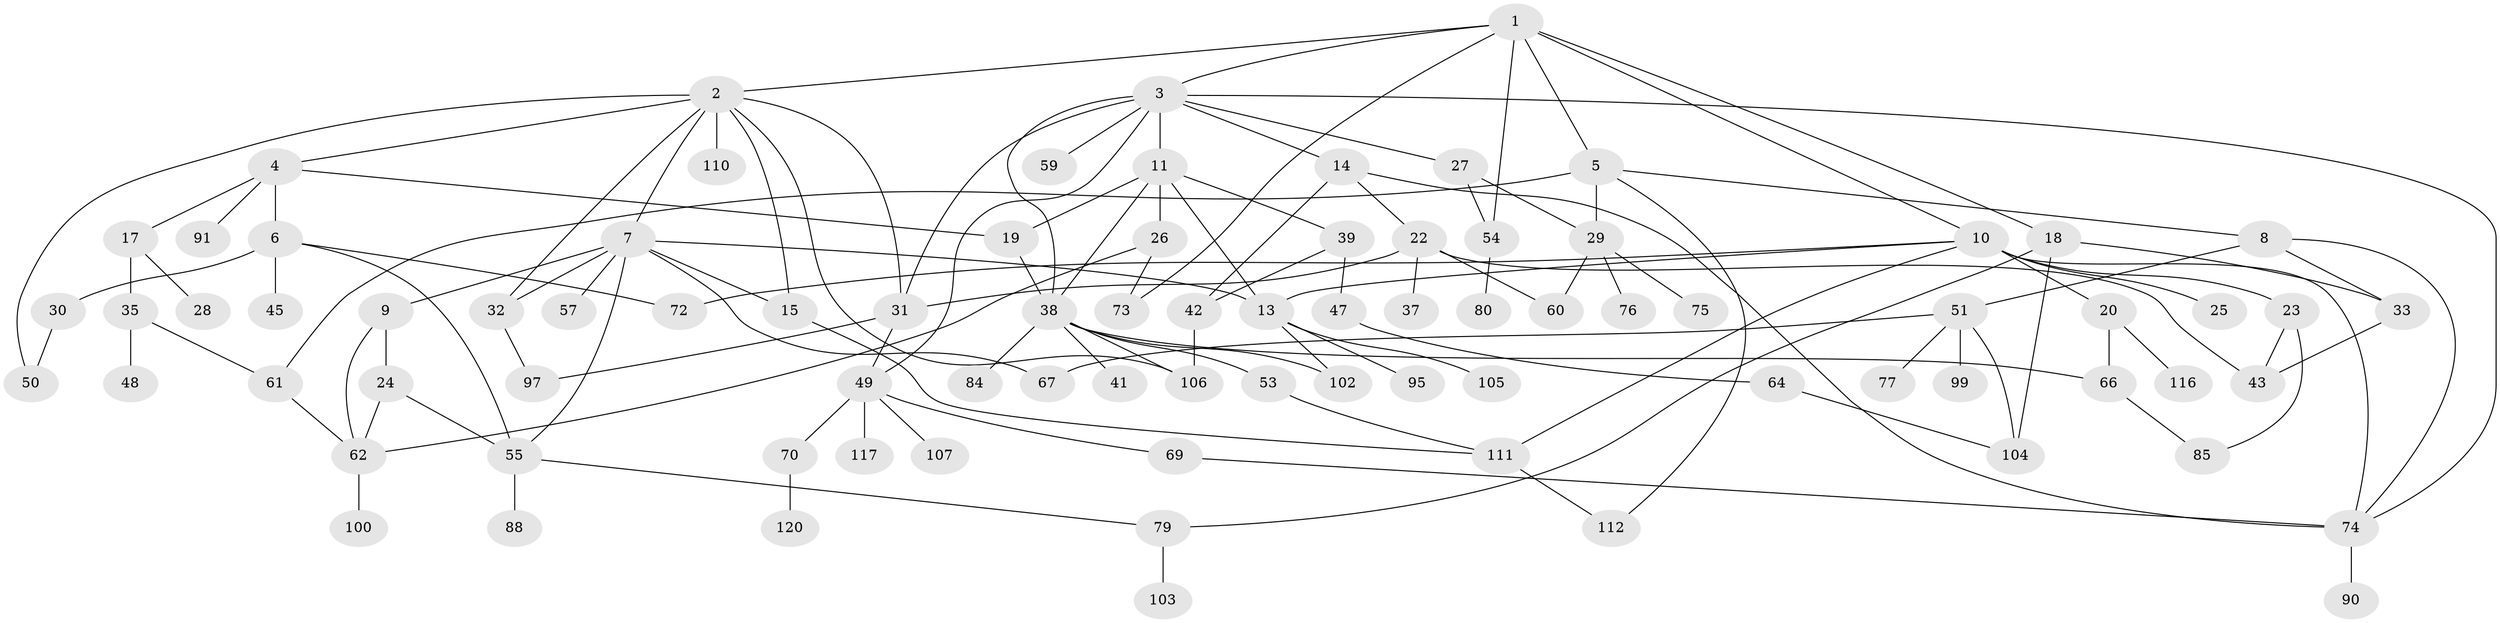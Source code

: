 // original degree distribution, {7: 0.02459016393442623, 6: 0.03278688524590164, 4: 0.12295081967213115, 5: 0.07377049180327869, 8: 0.00819672131147541, 3: 0.21311475409836064, 2: 0.2459016393442623, 1: 0.2786885245901639}
// Generated by graph-tools (version 1.1) at 2025/41/03/06/25 10:41:28]
// undirected, 85 vertices, 127 edges
graph export_dot {
graph [start="1"]
  node [color=gray90,style=filled];
  1;
  2 [super="+101"];
  3 [super="+12"];
  4 [super="+115"];
  5 [super="+58"];
  6 [super="+56"];
  7 [super="+63"];
  8 [super="+44"];
  9 [super="+40"];
  10 [super="+78"];
  11 [super="+16"];
  13 [super="+96"];
  14 [super="+68"];
  15 [super="+83"];
  17 [super="+21"];
  18 [super="+65"];
  19 [super="+108"];
  20 [super="+113"];
  22 [super="+109"];
  23 [super="+34"];
  24;
  25;
  26 [super="+93"];
  27;
  28;
  29 [super="+36"];
  30;
  31;
  32 [super="+87"];
  33 [super="+98"];
  35;
  37;
  38 [super="+46"];
  39 [super="+118"];
  41;
  42;
  43 [super="+119"];
  45;
  47 [super="+86"];
  48;
  49 [super="+52"];
  50;
  51 [super="+92"];
  53;
  54;
  55 [super="+82"];
  57;
  59 [super="+122"];
  60 [super="+89"];
  61 [super="+94"];
  62;
  64;
  66 [super="+71"];
  67;
  69;
  70;
  72;
  73;
  74 [super="+81"];
  75;
  76;
  77;
  79;
  80;
  84;
  85;
  88;
  90;
  91;
  95;
  97 [super="+121"];
  99;
  100;
  102;
  103;
  104;
  105;
  106 [super="+114"];
  107;
  110;
  111;
  112;
  116;
  117;
  120;
  1 -- 2;
  1 -- 3;
  1 -- 5;
  1 -- 10;
  1 -- 18;
  1 -- 73;
  1 -- 54;
  2 -- 4;
  2 -- 7;
  2 -- 15;
  2 -- 32;
  2 -- 50;
  2 -- 106;
  2 -- 110;
  2 -- 31;
  3 -- 11;
  3 -- 14;
  3 -- 31;
  3 -- 74;
  3 -- 38;
  3 -- 27;
  3 -- 59;
  3 -- 49;
  4 -- 6;
  4 -- 17;
  4 -- 91;
  4 -- 19;
  5 -- 8;
  5 -- 112;
  5 -- 61;
  5 -- 29;
  6 -- 30;
  6 -- 45;
  6 -- 55;
  6 -- 72;
  7 -- 9;
  7 -- 57;
  7 -- 67;
  7 -- 15;
  7 -- 55;
  7 -- 13;
  7 -- 32;
  8 -- 33;
  8 -- 74;
  8 -- 51;
  9 -- 24;
  9 -- 62;
  10 -- 13;
  10 -- 20;
  10 -- 23;
  10 -- 25;
  10 -- 111;
  10 -- 74 [weight=2];
  10 -- 72;
  11 -- 19;
  11 -- 39;
  11 -- 13;
  11 -- 26;
  11 -- 38;
  13 -- 95;
  13 -- 105;
  13 -- 102;
  14 -- 22;
  14 -- 42;
  14 -- 74;
  15 -- 111;
  17 -- 35;
  17 -- 28;
  18 -- 33;
  18 -- 79;
  18 -- 104;
  19 -- 38;
  20 -- 66;
  20 -- 116;
  22 -- 37;
  22 -- 60;
  22 -- 31;
  22 -- 43;
  23 -- 43;
  23 -- 85;
  24 -- 62;
  24 -- 55;
  26 -- 73;
  26 -- 62;
  27 -- 29;
  27 -- 54;
  29 -- 75;
  29 -- 76;
  29 -- 60;
  30 -- 50;
  31 -- 49;
  31 -- 97;
  32 -- 97;
  33 -- 43;
  35 -- 48;
  35 -- 61;
  38 -- 41;
  38 -- 53;
  38 -- 66;
  38 -- 84;
  38 -- 102;
  38 -- 106;
  39 -- 42;
  39 -- 47;
  42 -- 106;
  47 -- 64;
  49 -- 117;
  49 -- 69;
  49 -- 70;
  49 -- 107;
  51 -- 77;
  51 -- 104;
  51 -- 99;
  51 -- 67;
  53 -- 111;
  54 -- 80;
  55 -- 79;
  55 -- 88;
  61 -- 62;
  62 -- 100;
  64 -- 104;
  66 -- 85;
  69 -- 74;
  70 -- 120;
  74 -- 90;
  79 -- 103;
  111 -- 112;
}
